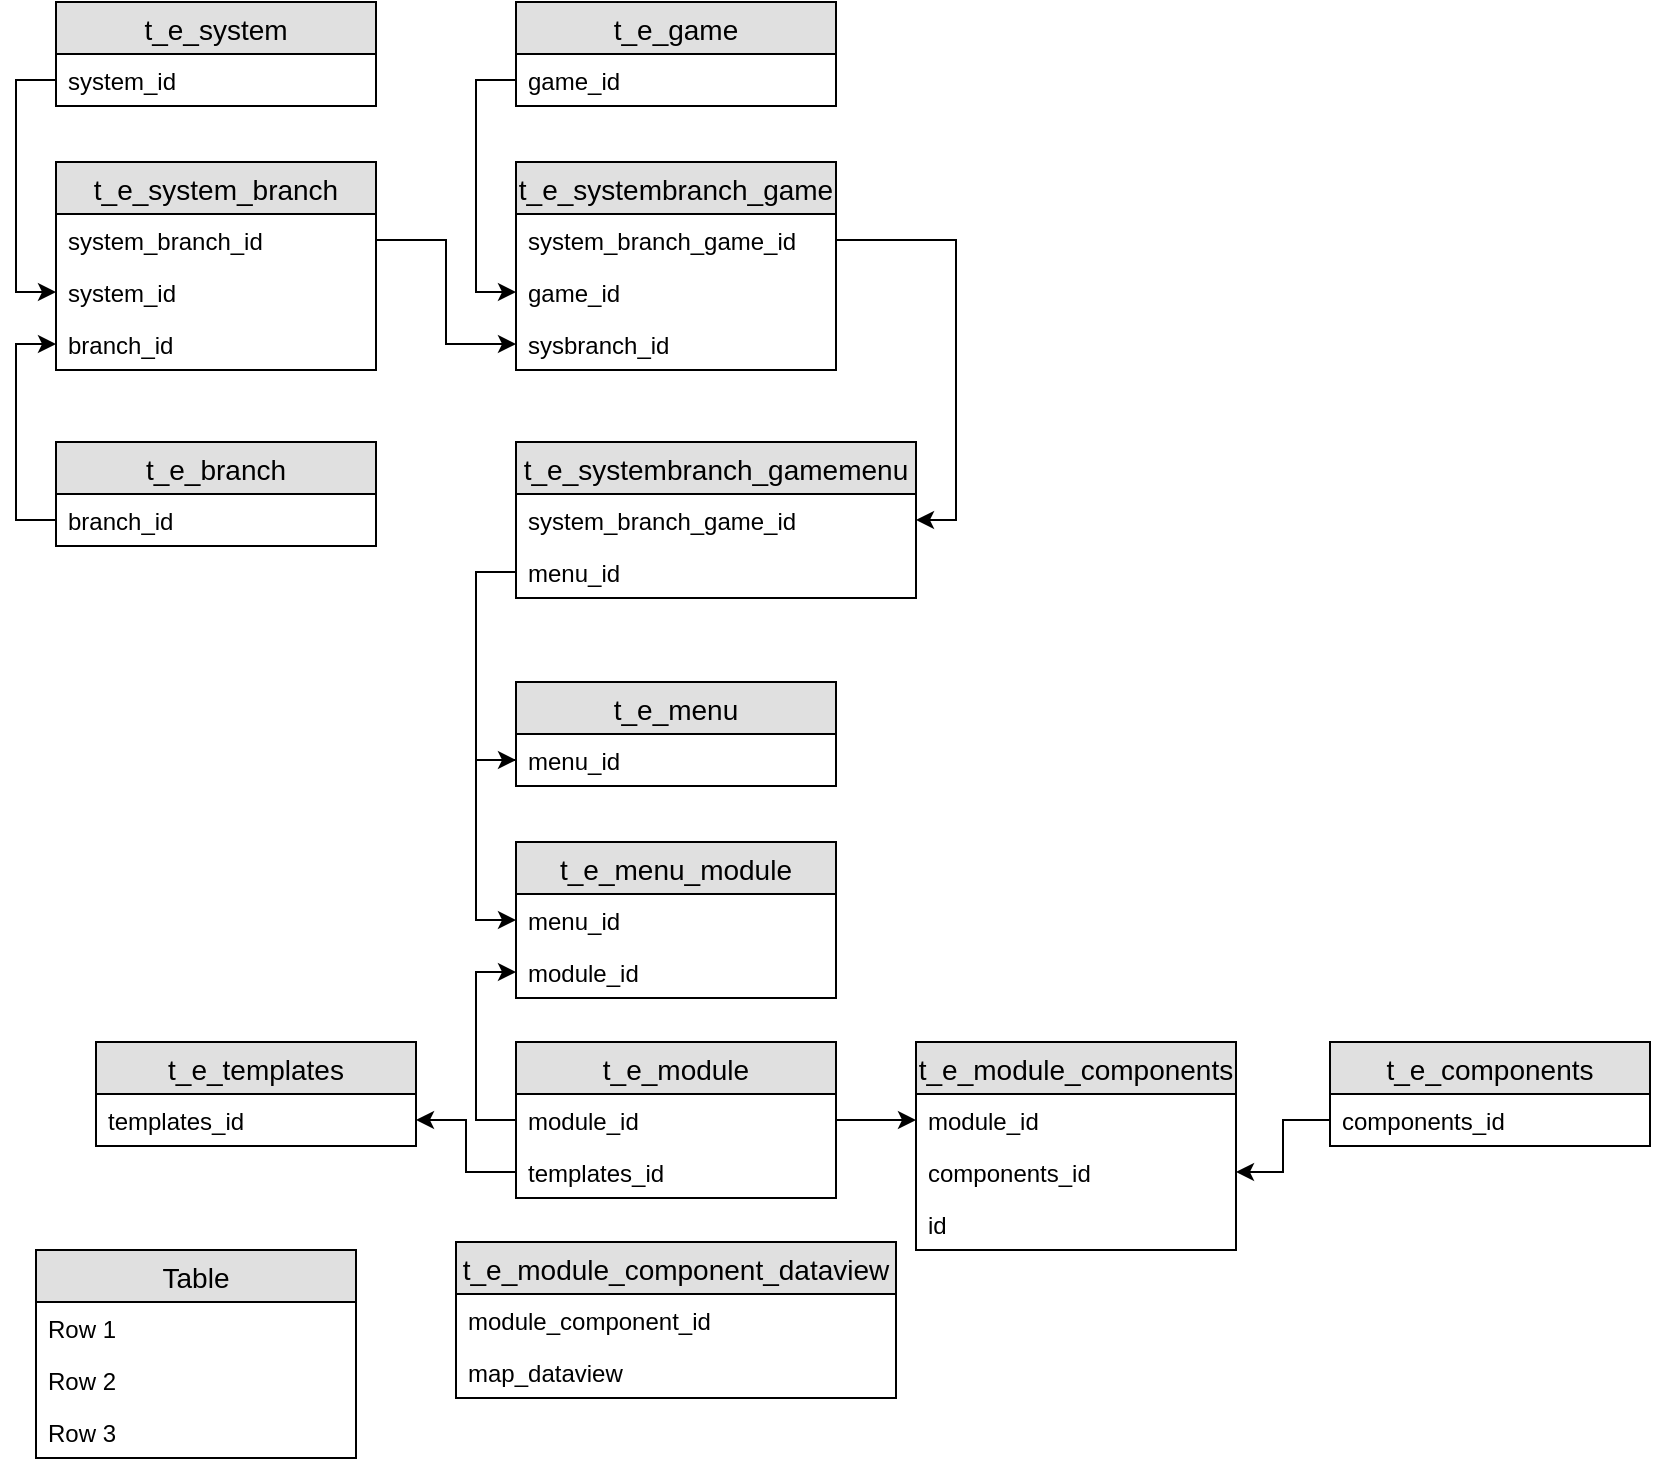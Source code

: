 <mxfile version="12.9.3" type="github">
  <diagram id="3PR3WLRsA2KuWyEWOmRE" name="第 1 页">
    <mxGraphModel dx="1381" dy="765" grid="1" gridSize="10" guides="1" tooltips="1" connect="1" arrows="1" fold="1" page="1" pageScale="1" pageWidth="827" pageHeight="1169" math="0" shadow="0">
      <root>
        <mxCell id="0" />
        <mxCell id="1" parent="0" />
        <mxCell id="3hrCK04BRxJN-e6NvCsL-17" style="edgeStyle=orthogonalEdgeStyle;rounded=0;orthogonalLoop=1;jettySize=auto;html=1;entryX=0;entryY=0.5;entryDx=0;entryDy=0;" edge="1" parent="1" source="3hrCK04BRxJN-e6NvCsL-10" target="3hrCK04BRxJN-e6NvCsL-16">
          <mxGeometry relative="1" as="geometry" />
        </mxCell>
        <mxCell id="3hrCK04BRxJN-e6NvCsL-18" style="edgeStyle=orthogonalEdgeStyle;rounded=0;orthogonalLoop=1;jettySize=auto;html=1;entryX=0;entryY=0.5;entryDx=0;entryDy=0;" edge="1" parent="1" source="3hrCK04BRxJN-e6NvCsL-6" target="3hrCK04BRxJN-e6NvCsL-15">
          <mxGeometry relative="1" as="geometry" />
        </mxCell>
        <mxCell id="3hrCK04BRxJN-e6NvCsL-24" style="edgeStyle=orthogonalEdgeStyle;rounded=0;orthogonalLoop=1;jettySize=auto;html=1;" edge="1" parent="1" source="3hrCK04BRxJN-e6NvCsL-14" target="3hrCK04BRxJN-e6NvCsL-22">
          <mxGeometry relative="1" as="geometry" />
        </mxCell>
        <mxCell id="3hrCK04BRxJN-e6NvCsL-25" style="edgeStyle=orthogonalEdgeStyle;rounded=0;orthogonalLoop=1;jettySize=auto;html=1;entryX=0;entryY=0.5;entryDx=0;entryDy=0;" edge="1" parent="1" source="3hrCK04BRxJN-e6NvCsL-2" target="3hrCK04BRxJN-e6NvCsL-21">
          <mxGeometry relative="1" as="geometry" />
        </mxCell>
        <mxCell id="3hrCK04BRxJN-e6NvCsL-30" style="edgeStyle=orthogonalEdgeStyle;rounded=0;orthogonalLoop=1;jettySize=auto;html=1;entryX=1;entryY=0.5;entryDx=0;entryDy=0;" edge="1" parent="1" source="3hrCK04BRxJN-e6NvCsL-20" target="3hrCK04BRxJN-e6NvCsL-27">
          <mxGeometry relative="1" as="geometry" />
        </mxCell>
        <mxCell id="3hrCK04BRxJN-e6NvCsL-39" style="edgeStyle=orthogonalEdgeStyle;rounded=0;orthogonalLoop=1;jettySize=auto;html=1;entryX=0;entryY=0.5;entryDx=0;entryDy=0;" edge="1" parent="1" source="3hrCK04BRxJN-e6NvCsL-28" target="3hrCK04BRxJN-e6NvCsL-36">
          <mxGeometry relative="1" as="geometry" />
        </mxCell>
        <mxCell id="3hrCK04BRxJN-e6NvCsL-48" style="edgeStyle=orthogonalEdgeStyle;rounded=0;orthogonalLoop=1;jettySize=auto;html=1;entryX=0;entryY=0.5;entryDx=0;entryDy=0;" edge="1" parent="1" source="3hrCK04BRxJN-e6NvCsL-36" target="3hrCK04BRxJN-e6NvCsL-41">
          <mxGeometry relative="1" as="geometry" />
        </mxCell>
        <mxCell id="3hrCK04BRxJN-e6NvCsL-51" style="edgeStyle=orthogonalEdgeStyle;rounded=0;orthogonalLoop=1;jettySize=auto;html=1;entryX=0;entryY=0.5;entryDx=0;entryDy=0;" edge="1" parent="1" source="3hrCK04BRxJN-e6NvCsL-45" target="3hrCK04BRxJN-e6NvCsL-42">
          <mxGeometry relative="1" as="geometry" />
        </mxCell>
        <mxCell id="3hrCK04BRxJN-e6NvCsL-60" style="edgeStyle=orthogonalEdgeStyle;rounded=0;orthogonalLoop=1;jettySize=auto;html=1;entryX=1;entryY=0.5;entryDx=0;entryDy=0;" edge="1" parent="1" source="3hrCK04BRxJN-e6NvCsL-53" target="3hrCK04BRxJN-e6NvCsL-59">
          <mxGeometry relative="1" as="geometry" />
        </mxCell>
        <mxCell id="3hrCK04BRxJN-e6NvCsL-61" style="edgeStyle=orthogonalEdgeStyle;rounded=0;orthogonalLoop=1;jettySize=auto;html=1;entryX=0;entryY=0.5;entryDx=0;entryDy=0;" edge="1" parent="1" source="3hrCK04BRxJN-e6NvCsL-45" target="3hrCK04BRxJN-e6NvCsL-58">
          <mxGeometry relative="1" as="geometry" />
        </mxCell>
        <mxCell id="3hrCK04BRxJN-e6NvCsL-66" style="edgeStyle=orthogonalEdgeStyle;rounded=0;orthogonalLoop=1;jettySize=auto;html=1;entryX=1;entryY=0.5;entryDx=0;entryDy=0;" edge="1" parent="1" source="3hrCK04BRxJN-e6NvCsL-46" target="3hrCK04BRxJN-e6NvCsL-63">
          <mxGeometry relative="1" as="geometry" />
        </mxCell>
        <mxCell id="3hrCK04BRxJN-e6NvCsL-52" value="t_e_components" style="swimlane;fontStyle=0;childLayout=stackLayout;horizontal=1;startSize=26;fillColor=#e0e0e0;horizontalStack=0;resizeParent=1;resizeParentMax=0;resizeLast=0;collapsible=1;marginBottom=0;swimlaneFillColor=#ffffff;align=center;fontSize=14;" vertex="1" parent="1">
          <mxGeometry x="667" y="600" width="160" height="52" as="geometry" />
        </mxCell>
        <mxCell id="3hrCK04BRxJN-e6NvCsL-53" value="components_id" style="text;strokeColor=none;fillColor=none;spacingLeft=4;spacingRight=4;overflow=hidden;rotatable=0;points=[[0,0.5],[1,0.5]];portConstraint=eastwest;fontSize=12;" vertex="1" parent="3hrCK04BRxJN-e6NvCsL-52">
          <mxGeometry y="26" width="160" height="26" as="geometry" />
        </mxCell>
        <mxCell id="3hrCK04BRxJN-e6NvCsL-5" value="t_e_system" style="swimlane;fontStyle=0;childLayout=stackLayout;horizontal=1;startSize=26;fillColor=#e0e0e0;horizontalStack=0;resizeParent=1;resizeParentMax=0;resizeLast=0;collapsible=1;marginBottom=0;swimlaneFillColor=#ffffff;align=center;fontSize=14;" vertex="1" parent="1">
          <mxGeometry x="30" y="80" width="160" height="52" as="geometry" />
        </mxCell>
        <mxCell id="3hrCK04BRxJN-e6NvCsL-6" value="system_id" style="text;strokeColor=none;fillColor=none;spacingLeft=4;spacingRight=4;overflow=hidden;rotatable=0;points=[[0,0.5],[1,0.5]];portConstraint=eastwest;fontSize=12;" vertex="1" parent="3hrCK04BRxJN-e6NvCsL-5">
          <mxGeometry y="26" width="160" height="26" as="geometry" />
        </mxCell>
        <mxCell id="3hrCK04BRxJN-e6NvCsL-9" value="t_e_branch" style="swimlane;fontStyle=0;childLayout=stackLayout;horizontal=1;startSize=26;fillColor=#e0e0e0;horizontalStack=0;resizeParent=1;resizeParentMax=0;resizeLast=0;collapsible=1;marginBottom=0;swimlaneFillColor=#ffffff;align=center;fontSize=14;" vertex="1" parent="1">
          <mxGeometry x="30" y="300" width="160" height="52" as="geometry" />
        </mxCell>
        <mxCell id="3hrCK04BRxJN-e6NvCsL-10" value="branch_id" style="text;strokeColor=none;fillColor=none;spacingLeft=4;spacingRight=4;overflow=hidden;rotatable=0;points=[[0,0.5],[1,0.5]];portConstraint=eastwest;fontSize=12;" vertex="1" parent="3hrCK04BRxJN-e6NvCsL-9">
          <mxGeometry y="26" width="160" height="26" as="geometry" />
        </mxCell>
        <mxCell id="3hrCK04BRxJN-e6NvCsL-13" value="t_e_system_branch" style="swimlane;fontStyle=0;childLayout=stackLayout;horizontal=1;startSize=26;fillColor=#e0e0e0;horizontalStack=0;resizeParent=1;resizeParentMax=0;resizeLast=0;collapsible=1;marginBottom=0;swimlaneFillColor=#ffffff;align=center;fontSize=14;" vertex="1" parent="1">
          <mxGeometry x="30" y="160" width="160" height="104" as="geometry" />
        </mxCell>
        <mxCell id="3hrCK04BRxJN-e6NvCsL-14" value="system_branch_id" style="text;strokeColor=none;fillColor=none;spacingLeft=4;spacingRight=4;overflow=hidden;rotatable=0;points=[[0,0.5],[1,0.5]];portConstraint=eastwest;fontSize=12;" vertex="1" parent="3hrCK04BRxJN-e6NvCsL-13">
          <mxGeometry y="26" width="160" height="26" as="geometry" />
        </mxCell>
        <mxCell id="3hrCK04BRxJN-e6NvCsL-15" value="system_id" style="text;strokeColor=none;fillColor=none;spacingLeft=4;spacingRight=4;overflow=hidden;rotatable=0;points=[[0,0.5],[1,0.5]];portConstraint=eastwest;fontSize=12;" vertex="1" parent="3hrCK04BRxJN-e6NvCsL-13">
          <mxGeometry y="52" width="160" height="26" as="geometry" />
        </mxCell>
        <mxCell id="3hrCK04BRxJN-e6NvCsL-16" value="branch_id" style="text;strokeColor=none;fillColor=none;spacingLeft=4;spacingRight=4;overflow=hidden;rotatable=0;points=[[0,0.5],[1,0.5]];portConstraint=eastwest;fontSize=12;" vertex="1" parent="3hrCK04BRxJN-e6NvCsL-13">
          <mxGeometry y="78" width="160" height="26" as="geometry" />
        </mxCell>
        <mxCell id="3hrCK04BRxJN-e6NvCsL-62" value="t_e_templates" style="swimlane;fontStyle=0;childLayout=stackLayout;horizontal=1;startSize=26;fillColor=#e0e0e0;horizontalStack=0;resizeParent=1;resizeParentMax=0;resizeLast=0;collapsible=1;marginBottom=0;swimlaneFillColor=#ffffff;align=center;fontSize=14;" vertex="1" parent="1">
          <mxGeometry x="50" y="600" width="160" height="52" as="geometry" />
        </mxCell>
        <mxCell id="3hrCK04BRxJN-e6NvCsL-63" value="templates_id" style="text;strokeColor=none;fillColor=none;spacingLeft=4;spacingRight=4;overflow=hidden;rotatable=0;points=[[0,0.5],[1,0.5]];portConstraint=eastwest;fontSize=12;" vertex="1" parent="3hrCK04BRxJN-e6NvCsL-62">
          <mxGeometry y="26" width="160" height="26" as="geometry" />
        </mxCell>
        <mxCell id="3hrCK04BRxJN-e6NvCsL-1" value="t_e_game" style="swimlane;fontStyle=0;childLayout=stackLayout;horizontal=1;startSize=26;fillColor=#e0e0e0;horizontalStack=0;resizeParent=1;resizeParentMax=0;resizeLast=0;collapsible=1;marginBottom=0;swimlaneFillColor=#ffffff;align=center;fontSize=14;" vertex="1" parent="1">
          <mxGeometry x="260" y="80" width="160" height="52" as="geometry" />
        </mxCell>
        <mxCell id="3hrCK04BRxJN-e6NvCsL-2" value="game_id" style="text;strokeColor=none;fillColor=none;spacingLeft=4;spacingRight=4;overflow=hidden;rotatable=0;points=[[0,0.5],[1,0.5]];portConstraint=eastwest;fontSize=12;" vertex="1" parent="3hrCK04BRxJN-e6NvCsL-1">
          <mxGeometry y="26" width="160" height="26" as="geometry" />
        </mxCell>
        <mxCell id="3hrCK04BRxJN-e6NvCsL-19" value="t_e_systembranch_game" style="swimlane;fontStyle=0;childLayout=stackLayout;horizontal=1;startSize=26;fillColor=#e0e0e0;horizontalStack=0;resizeParent=1;resizeParentMax=0;resizeLast=0;collapsible=1;marginBottom=0;swimlaneFillColor=#ffffff;align=center;fontSize=14;" vertex="1" parent="1">
          <mxGeometry x="260" y="160" width="160" height="104" as="geometry" />
        </mxCell>
        <mxCell id="3hrCK04BRxJN-e6NvCsL-20" value="system_branch_game_id" style="text;strokeColor=none;fillColor=none;spacingLeft=4;spacingRight=4;overflow=hidden;rotatable=0;points=[[0,0.5],[1,0.5]];portConstraint=eastwest;fontSize=12;" vertex="1" parent="3hrCK04BRxJN-e6NvCsL-19">
          <mxGeometry y="26" width="160" height="26" as="geometry" />
        </mxCell>
        <mxCell id="3hrCK04BRxJN-e6NvCsL-21" value="game_id" style="text;strokeColor=none;fillColor=none;spacingLeft=4;spacingRight=4;overflow=hidden;rotatable=0;points=[[0,0.5],[1,0.5]];portConstraint=eastwest;fontSize=12;" vertex="1" parent="3hrCK04BRxJN-e6NvCsL-19">
          <mxGeometry y="52" width="160" height="26" as="geometry" />
        </mxCell>
        <mxCell id="3hrCK04BRxJN-e6NvCsL-22" value="sysbranch_id" style="text;strokeColor=none;fillColor=none;spacingLeft=4;spacingRight=4;overflow=hidden;rotatable=0;points=[[0,0.5],[1,0.5]];portConstraint=eastwest;fontSize=12;" vertex="1" parent="3hrCK04BRxJN-e6NvCsL-19">
          <mxGeometry y="78" width="160" height="26" as="geometry" />
        </mxCell>
        <mxCell id="3hrCK04BRxJN-e6NvCsL-26" value="t_e_systembranch_gamemenu" style="swimlane;fontStyle=0;childLayout=stackLayout;horizontal=1;startSize=26;fillColor=#e0e0e0;horizontalStack=0;resizeParent=1;resizeParentMax=0;resizeLast=0;collapsible=1;marginBottom=0;swimlaneFillColor=#ffffff;align=center;fontSize=14;" vertex="1" parent="1">
          <mxGeometry x="260" y="300" width="200" height="78" as="geometry" />
        </mxCell>
        <mxCell id="3hrCK04BRxJN-e6NvCsL-27" value="system_branch_game_id" style="text;strokeColor=none;fillColor=none;spacingLeft=4;spacingRight=4;overflow=hidden;rotatable=0;points=[[0,0.5],[1,0.5]];portConstraint=eastwest;fontSize=12;" vertex="1" parent="3hrCK04BRxJN-e6NvCsL-26">
          <mxGeometry y="26" width="200" height="26" as="geometry" />
        </mxCell>
        <mxCell id="3hrCK04BRxJN-e6NvCsL-28" value="menu_id" style="text;strokeColor=none;fillColor=none;spacingLeft=4;spacingRight=4;overflow=hidden;rotatable=0;points=[[0,0.5],[1,0.5]];portConstraint=eastwest;fontSize=12;" vertex="1" parent="3hrCK04BRxJN-e6NvCsL-26">
          <mxGeometry y="52" width="200" height="26" as="geometry" />
        </mxCell>
        <mxCell id="3hrCK04BRxJN-e6NvCsL-35" value="t_e_menu" style="swimlane;fontStyle=0;childLayout=stackLayout;horizontal=1;startSize=26;fillColor=#e0e0e0;horizontalStack=0;resizeParent=1;resizeParentMax=0;resizeLast=0;collapsible=1;marginBottom=0;swimlaneFillColor=#ffffff;align=center;fontSize=14;" vertex="1" parent="1">
          <mxGeometry x="260" y="420" width="160" height="52" as="geometry" />
        </mxCell>
        <mxCell id="3hrCK04BRxJN-e6NvCsL-36" value="menu_id" style="text;strokeColor=none;fillColor=none;spacingLeft=4;spacingRight=4;overflow=hidden;rotatable=0;points=[[0,0.5],[1,0.5]];portConstraint=eastwest;fontSize=12;" vertex="1" parent="3hrCK04BRxJN-e6NvCsL-35">
          <mxGeometry y="26" width="160" height="26" as="geometry" />
        </mxCell>
        <mxCell id="3hrCK04BRxJN-e6NvCsL-40" value="t_e_menu_module" style="swimlane;fontStyle=0;childLayout=stackLayout;horizontal=1;startSize=26;fillColor=#e0e0e0;horizontalStack=0;resizeParent=1;resizeParentMax=0;resizeLast=0;collapsible=1;marginBottom=0;swimlaneFillColor=#ffffff;align=center;fontSize=14;" vertex="1" parent="1">
          <mxGeometry x="260" y="500" width="160" height="78" as="geometry" />
        </mxCell>
        <mxCell id="3hrCK04BRxJN-e6NvCsL-41" value="menu_id" style="text;strokeColor=none;fillColor=none;spacingLeft=4;spacingRight=4;overflow=hidden;rotatable=0;points=[[0,0.5],[1,0.5]];portConstraint=eastwest;fontSize=12;" vertex="1" parent="3hrCK04BRxJN-e6NvCsL-40">
          <mxGeometry y="26" width="160" height="26" as="geometry" />
        </mxCell>
        <mxCell id="3hrCK04BRxJN-e6NvCsL-42" value="module_id" style="text;strokeColor=none;fillColor=none;spacingLeft=4;spacingRight=4;overflow=hidden;rotatable=0;points=[[0,0.5],[1,0.5]];portConstraint=eastwest;fontSize=12;" vertex="1" parent="3hrCK04BRxJN-e6NvCsL-40">
          <mxGeometry y="52" width="160" height="26" as="geometry" />
        </mxCell>
        <mxCell id="3hrCK04BRxJN-e6NvCsL-44" value="t_e_module" style="swimlane;fontStyle=0;childLayout=stackLayout;horizontal=1;startSize=26;fillColor=#e0e0e0;horizontalStack=0;resizeParent=1;resizeParentMax=0;resizeLast=0;collapsible=1;marginBottom=0;swimlaneFillColor=#ffffff;align=center;fontSize=14;" vertex="1" parent="1">
          <mxGeometry x="260" y="600" width="160" height="78" as="geometry" />
        </mxCell>
        <mxCell id="3hrCK04BRxJN-e6NvCsL-45" value="module_id" style="text;strokeColor=none;fillColor=none;spacingLeft=4;spacingRight=4;overflow=hidden;rotatable=0;points=[[0,0.5],[1,0.5]];portConstraint=eastwest;fontSize=12;" vertex="1" parent="3hrCK04BRxJN-e6NvCsL-44">
          <mxGeometry y="26" width="160" height="26" as="geometry" />
        </mxCell>
        <mxCell id="3hrCK04BRxJN-e6NvCsL-46" value="templates_id" style="text;strokeColor=none;fillColor=none;spacingLeft=4;spacingRight=4;overflow=hidden;rotatable=0;points=[[0,0.5],[1,0.5]];portConstraint=eastwest;fontSize=12;" vertex="1" parent="3hrCK04BRxJN-e6NvCsL-44">
          <mxGeometry y="52" width="160" height="26" as="geometry" />
        </mxCell>
        <mxCell id="3hrCK04BRxJN-e6NvCsL-56" value="t_e_module_components" style="swimlane;fontStyle=0;childLayout=stackLayout;horizontal=1;startSize=26;fillColor=#e0e0e0;horizontalStack=0;resizeParent=1;resizeParentMax=0;resizeLast=0;collapsible=1;marginBottom=0;swimlaneFillColor=#ffffff;align=center;fontSize=14;" vertex="1" parent="1">
          <mxGeometry x="460" y="600" width="160" height="104" as="geometry" />
        </mxCell>
        <mxCell id="3hrCK04BRxJN-e6NvCsL-58" value="module_id" style="text;strokeColor=none;fillColor=none;spacingLeft=4;spacingRight=4;overflow=hidden;rotatable=0;points=[[0,0.5],[1,0.5]];portConstraint=eastwest;fontSize=12;" vertex="1" parent="3hrCK04BRxJN-e6NvCsL-56">
          <mxGeometry y="26" width="160" height="26" as="geometry" />
        </mxCell>
        <mxCell id="3hrCK04BRxJN-e6NvCsL-59" value="components_id" style="text;strokeColor=none;fillColor=none;spacingLeft=4;spacingRight=4;overflow=hidden;rotatable=0;points=[[0,0.5],[1,0.5]];portConstraint=eastwest;fontSize=12;" vertex="1" parent="3hrCK04BRxJN-e6NvCsL-56">
          <mxGeometry y="52" width="160" height="26" as="geometry" />
        </mxCell>
        <mxCell id="3hrCK04BRxJN-e6NvCsL-57" value="id" style="text;strokeColor=none;fillColor=none;spacingLeft=4;spacingRight=4;overflow=hidden;rotatable=0;points=[[0,0.5],[1,0.5]];portConstraint=eastwest;fontSize=12;" vertex="1" parent="3hrCK04BRxJN-e6NvCsL-56">
          <mxGeometry y="78" width="160" height="26" as="geometry" />
        </mxCell>
        <mxCell id="3hrCK04BRxJN-e6NvCsL-71" value="t_e_module_component_dataview" style="swimlane;fontStyle=0;childLayout=stackLayout;horizontal=1;startSize=26;fillColor=#e0e0e0;horizontalStack=0;resizeParent=1;resizeParentMax=0;resizeLast=0;collapsible=1;marginBottom=0;swimlaneFillColor=#ffffff;align=center;fontSize=14;" vertex="1" parent="1">
          <mxGeometry x="230" y="700" width="220" height="78" as="geometry" />
        </mxCell>
        <mxCell id="3hrCK04BRxJN-e6NvCsL-72" value="module_component_id" style="text;strokeColor=none;fillColor=none;spacingLeft=4;spacingRight=4;overflow=hidden;rotatable=0;points=[[0,0.5],[1,0.5]];portConstraint=eastwest;fontSize=12;" vertex="1" parent="3hrCK04BRxJN-e6NvCsL-71">
          <mxGeometry y="26" width="220" height="26" as="geometry" />
        </mxCell>
        <mxCell id="3hrCK04BRxJN-e6NvCsL-73" value="map_dataview" style="text;strokeColor=none;fillColor=none;spacingLeft=4;spacingRight=4;overflow=hidden;rotatable=0;points=[[0,0.5],[1,0.5]];portConstraint=eastwest;fontSize=12;" vertex="1" parent="3hrCK04BRxJN-e6NvCsL-71">
          <mxGeometry y="52" width="220" height="26" as="geometry" />
        </mxCell>
        <mxCell id="3hrCK04BRxJN-e6NvCsL-67" value="Table" style="swimlane;fontStyle=0;childLayout=stackLayout;horizontal=1;startSize=26;fillColor=#e0e0e0;horizontalStack=0;resizeParent=1;resizeParentMax=0;resizeLast=0;collapsible=1;marginBottom=0;swimlaneFillColor=#ffffff;align=center;fontSize=14;" vertex="1" parent="1">
          <mxGeometry x="20" y="704" width="160" height="104" as="geometry" />
        </mxCell>
        <mxCell id="3hrCK04BRxJN-e6NvCsL-68" value="Row 1" style="text;strokeColor=none;fillColor=none;spacingLeft=4;spacingRight=4;overflow=hidden;rotatable=0;points=[[0,0.5],[1,0.5]];portConstraint=eastwest;fontSize=12;" vertex="1" parent="3hrCK04BRxJN-e6NvCsL-67">
          <mxGeometry y="26" width="160" height="26" as="geometry" />
        </mxCell>
        <mxCell id="3hrCK04BRxJN-e6NvCsL-69" value="Row 2" style="text;strokeColor=none;fillColor=none;spacingLeft=4;spacingRight=4;overflow=hidden;rotatable=0;points=[[0,0.5],[1,0.5]];portConstraint=eastwest;fontSize=12;" vertex="1" parent="3hrCK04BRxJN-e6NvCsL-67">
          <mxGeometry y="52" width="160" height="26" as="geometry" />
        </mxCell>
        <mxCell id="3hrCK04BRxJN-e6NvCsL-70" value="Row 3" style="text;strokeColor=none;fillColor=none;spacingLeft=4;spacingRight=4;overflow=hidden;rotatable=0;points=[[0,0.5],[1,0.5]];portConstraint=eastwest;fontSize=12;" vertex="1" parent="3hrCK04BRxJN-e6NvCsL-67">
          <mxGeometry y="78" width="160" height="26" as="geometry" />
        </mxCell>
      </root>
    </mxGraphModel>
  </diagram>
</mxfile>
